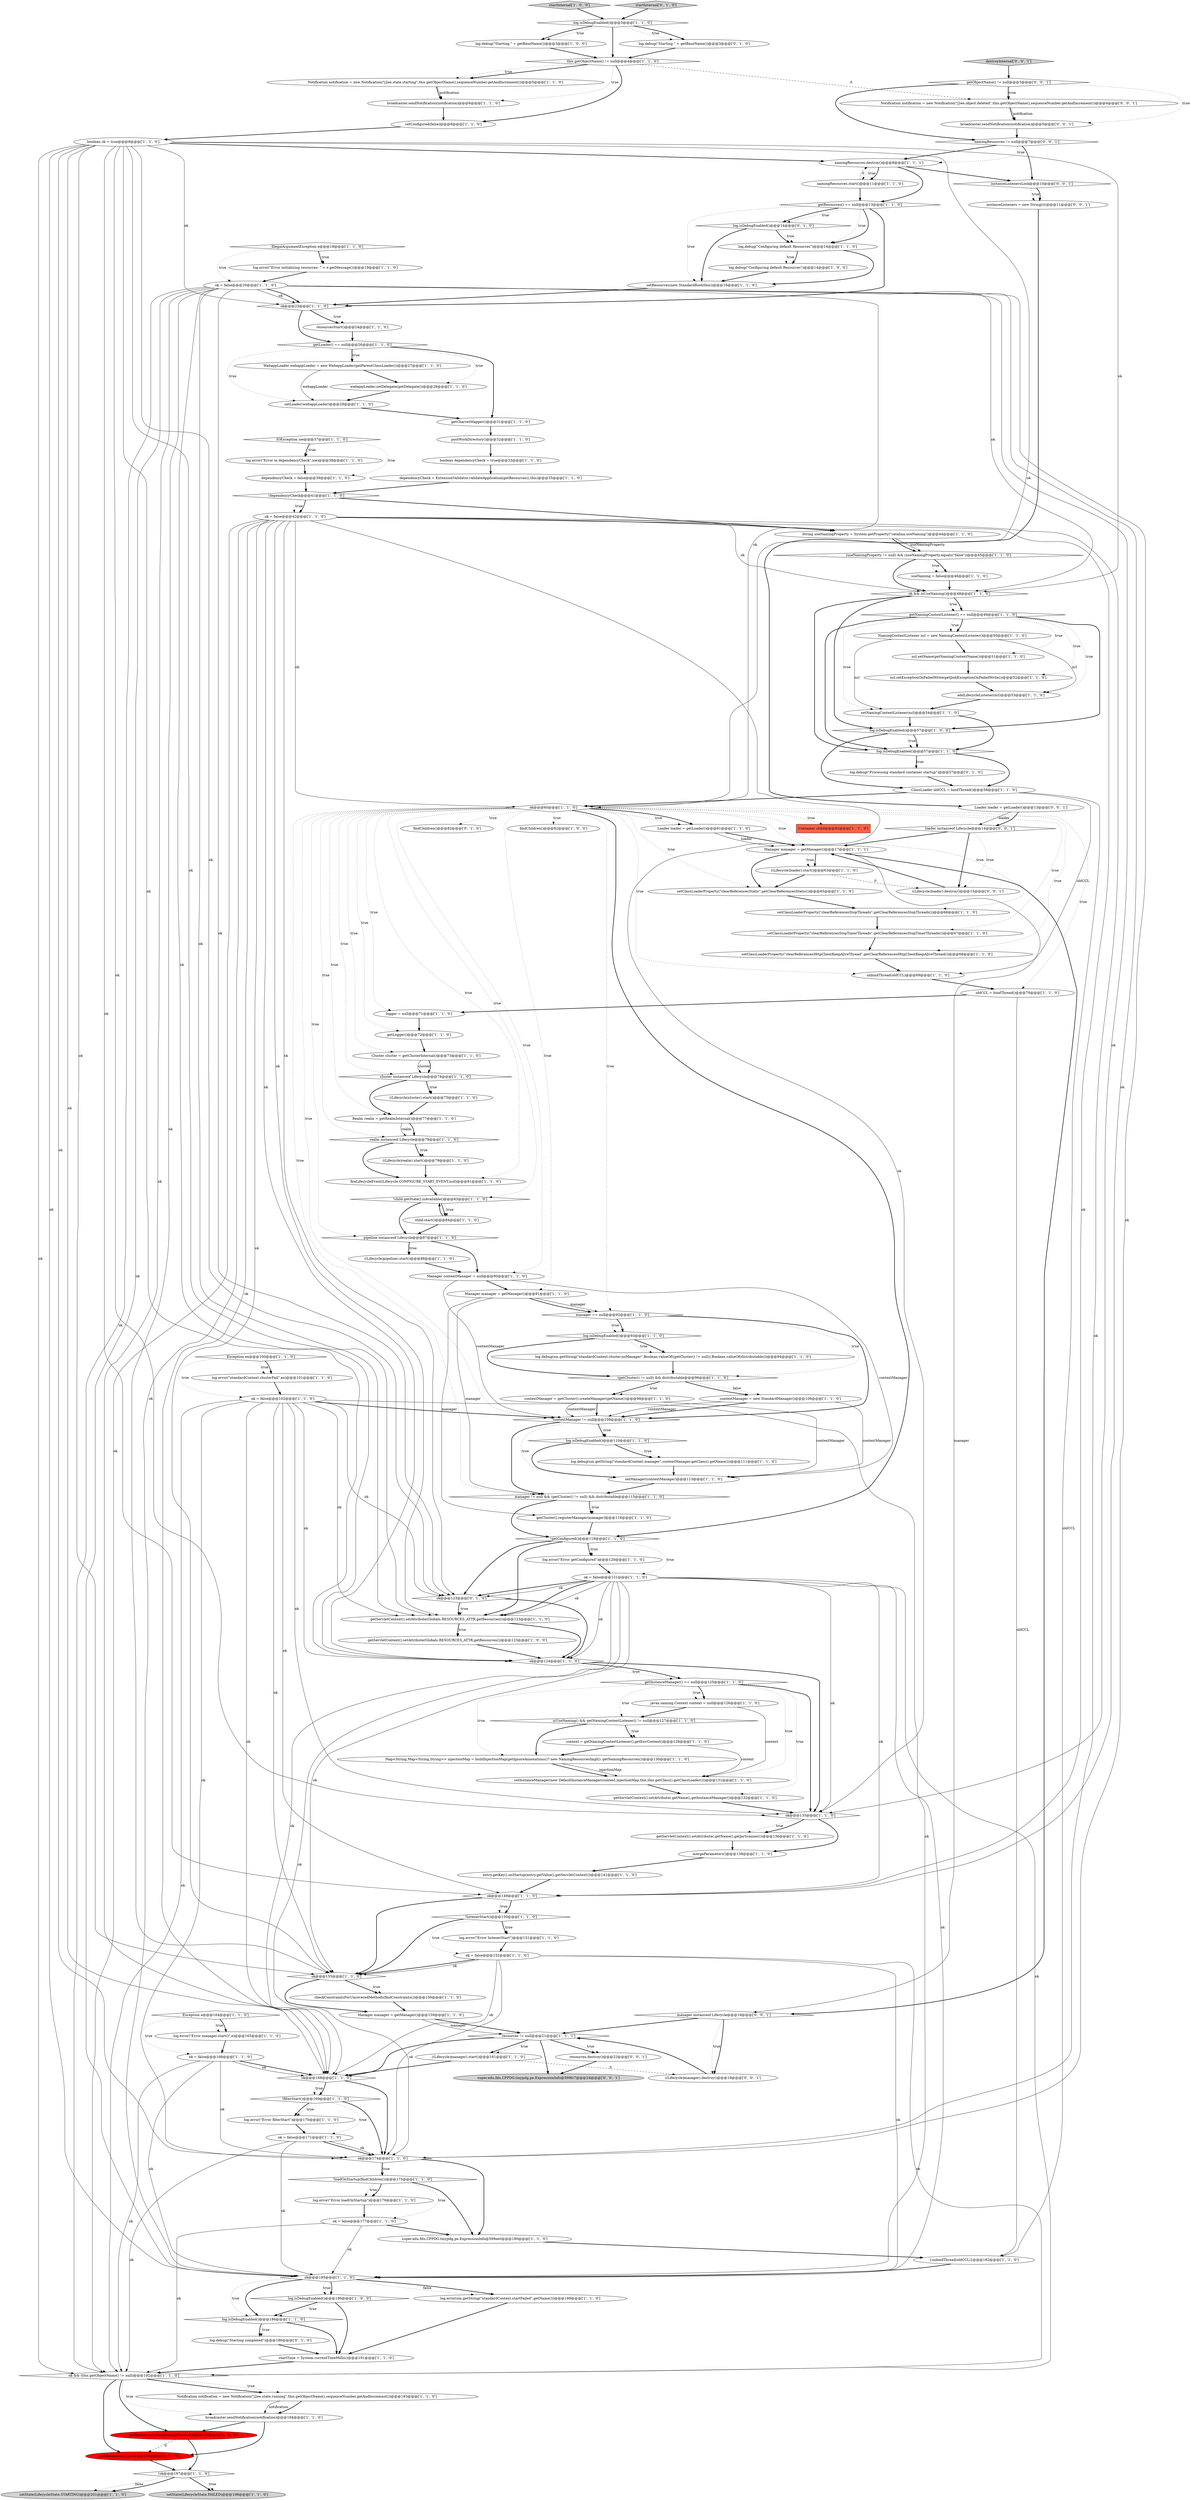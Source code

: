 digraph {
1 [style = filled, label = "log.error(\"Error in dependencyCheck\",ioe)@@@38@@@['1', '1', '0']", fillcolor = white, shape = ellipse image = "AAA0AAABBB1BBB"];
7 [style = filled, label = "ClassLoader oldCCL = bindThread()@@@58@@@['1', '1', '0']", fillcolor = white, shape = ellipse image = "AAA0AAABBB1BBB"];
31 [style = filled, label = "log.debug(\"Starting \" + getBaseName())@@@3@@@['1', '0', '0']", fillcolor = white, shape = ellipse image = "AAA0AAABBB1BBB"];
11 [style = filled, label = "pipeline instanceof Lifecycle@@@87@@@['1', '1', '0']", fillcolor = white, shape = diamond image = "AAA0AAABBB1BBB"];
96 [style = filled, label = "getCharsetMapper()@@@31@@@['1', '1', '0']", fillcolor = white, shape = ellipse image = "AAA0AAABBB1BBB"];
16 [style = filled, label = "ok = false@@@177@@@['1', '1', '0']", fillcolor = white, shape = ellipse image = "AAA0AAABBB1BBB"];
126 [style = filled, label = "log.debug(\"Configuring default Resources\")@@@14@@@['1', '1', '0']", fillcolor = white, shape = ellipse image = "AAA0AAABBB1BBB"];
14 [style = filled, label = "WebappLoader webappLoader = new WebappLoader(getParentClassLoader())@@@27@@@['1', '1', '0']", fillcolor = white, shape = ellipse image = "AAA0AAABBB1BBB"];
99 [style = filled, label = "setClassLoaderProperty(\"clearReferencesStatic\",getClearReferencesStatic())@@@65@@@['1', '1', '0']", fillcolor = white, shape = ellipse image = "AAA0AAABBB1BBB"];
157 [style = filled, label = "((Lifecycle)loader).destroy()@@@15@@@['0', '0', '1']", fillcolor = white, shape = ellipse image = "AAA0AAABBB3BBB"];
130 [style = filled, label = "useNaming = false@@@46@@@['1', '1', '0']", fillcolor = white, shape = ellipse image = "AAA0AAABBB1BBB"];
76 [style = filled, label = "ok@@@23@@@['1', '1', '0']", fillcolor = white, shape = diamond image = "AAA0AAABBB1BBB"];
134 [style = filled, label = "Container child@@@82@@@['1', '1', '0']", fillcolor = tomato, shape = box image = "AAA0AAABBB1BBB"];
159 [style = filled, label = "Loader loader = getLoader()@@@13@@@['0', '0', '1']", fillcolor = white, shape = ellipse image = "AAA0AAABBB3BBB"];
146 [style = filled, label = "((Lifecycle)manager).destroy()@@@19@@@['0', '0', '1']", fillcolor = white, shape = ellipse image = "AAA0AAABBB3BBB"];
113 [style = filled, label = "getInstanceManager() == null@@@125@@@['1', '1', '0']", fillcolor = white, shape = diamond image = "AAA0AAABBB1BBB"];
89 [style = filled, label = "fireLifecycleEvent(Lifecycle.CONFIGURE_START_EVENT,null)@@@81@@@['1', '1', '0']", fillcolor = white, shape = ellipse image = "AAA0AAABBB1BBB"];
102 [style = filled, label = "setInstanceManager(new DefaultInstanceManager(context,injectionMap,this,this.getClass().getClassLoader()))@@@131@@@['1', '1', '0']", fillcolor = white, shape = ellipse image = "AAA0AAABBB1BBB"];
95 [style = filled, label = "javax.naming.Context context = null@@@126@@@['1', '1', '0']", fillcolor = white, shape = ellipse image = "AAA0AAABBB1BBB"];
15 [style = filled, label = "log.error(\"Error listenerStart\")@@@151@@@['1', '1', '0']", fillcolor = white, shape = ellipse image = "AAA0AAABBB1BBB"];
108 [style = filled, label = "setClassLoaderProperty(\"clearReferencesHttpClientKeepAliveThread\",getClearReferencesHttpClientKeepAliveThread())@@@68@@@['1', '1', '0']", fillcolor = white, shape = ellipse image = "AAA0AAABBB1BBB"];
59 [style = filled, label = "ok@@@174@@@['1', '1', '0']", fillcolor = white, shape = diamond image = "AAA0AAABBB1BBB"];
68 [style = filled, label = "log.error(\"Error getConfigured\")@@@120@@@['1', '1', '0']", fillcolor = white, shape = ellipse image = "AAA0AAABBB1BBB"];
92 [style = filled, label = "getCluster().registerManager(manager)@@@116@@@['1', '1', '0']", fillcolor = white, shape = ellipse image = "AAA0AAABBB1BBB"];
91 [style = filled, label = "ok = false@@@20@@@['1', '1', '0']", fillcolor = white, shape = ellipse image = "AAA0AAABBB1BBB"];
18 [style = filled, label = "((Lifecycle)manager).start()@@@161@@@['1', '1', '0']", fillcolor = white, shape = ellipse image = "AAA0AAABBB1BBB"];
45 [style = filled, label = "cluster instanceof Lifecycle@@@74@@@['1', '1', '0']", fillcolor = white, shape = diamond image = "AAA0AAABBB1BBB"];
137 [style = filled, label = "Manager contextManager = null@@@90@@@['1', '1', '0']", fillcolor = white, shape = ellipse image = "AAA0AAABBB1BBB"];
112 [style = filled, label = "startTime = System.currentTimeMillis()@@@191@@@['1', '1', '0']", fillcolor = white, shape = ellipse image = "AAA0AAABBB1BBB"];
39 [style = filled, label = "String useNamingProperty = System.getProperty(\"catalina.useNaming\")@@@44@@@['1', '1', '0']", fillcolor = white, shape = ellipse image = "AAA0AAABBB1BBB"];
98 [style = filled, label = "broadcaster.sendNotification(notification)@@@6@@@['1', '1', '0']", fillcolor = white, shape = ellipse image = "AAA0AAABBB1BBB"];
79 [style = filled, label = "ncl.setExceptionOnFailedWrite(getJndiExceptionOnFailedWrite())@@@52@@@['1', '1', '0']", fillcolor = white, shape = ellipse image = "AAA0AAABBB1BBB"];
84 [style = filled, label = "postWorkDirectory()@@@32@@@['1', '1', '0']", fillcolor = white, shape = ellipse image = "AAA0AAABBB1BBB"];
129 [style = filled, label = "addLifecycleListener(ncl)@@@53@@@['1', '1', '0']", fillcolor = white, shape = ellipse image = "AAA0AAABBB1BBB"];
81 [style = filled, label = "IllegalArgumentException e@@@18@@@['1', '1', '0']", fillcolor = white, shape = diamond image = "AAA0AAABBB1BBB"];
66 [style = filled, label = "log.isDebugEnabled()@@@110@@@['1', '1', '0']", fillcolor = white, shape = diamond image = "AAA0AAABBB1BBB"];
9 [style = filled, label = "setState(LifecycleState.STARTING)@@@201@@@['1', '1', '0']", fillcolor = lightgray, shape = ellipse image = "AAA0AAABBB1BBB"];
142 [style = filled, label = "log.isDebugEnabled()@@@14@@@['0', '1', '0']", fillcolor = white, shape = diamond image = "AAA0AAABBB2BBB"];
115 [style = filled, label = "log.isDebugEnabled()@@@93@@@['1', '1', '0']", fillcolor = white, shape = diamond image = "AAA0AAABBB1BBB"];
143 [style = filled, label = "ok@@@123@@@['0', '1', '0']", fillcolor = white, shape = diamond image = "AAA0AAABBB2BBB"];
111 [style = filled, label = "contextManager = getCluster().createManager(getName())@@@98@@@['1', '1', '0']", fillcolor = white, shape = ellipse image = "AAA0AAABBB1BBB"];
22 [style = filled, label = "ok = false@@@166@@@['1', '1', '0']", fillcolor = white, shape = ellipse image = "AAA0AAABBB1BBB"];
119 [style = filled, label = "ok@@@135@@@['1', '1', '0']", fillcolor = white, shape = diamond image = "AAA0AAABBB1BBB"];
19 [style = filled, label = "setState(LifecycleState.FAILED)@@@198@@@['1', '1', '0']", fillcolor = lightgray, shape = ellipse image = "AAA0AAABBB1BBB"];
121 [style = filled, label = "log.isDebugEnabled()@@@186@@@['1', '1', '0']", fillcolor = white, shape = diamond image = "AAA0AAABBB1BBB"];
60 [style = filled, label = "!dependencyCheck@@@41@@@['1', '1', '0']", fillcolor = white, shape = diamond image = "AAA0AAABBB1BBB"];
147 [style = filled, label = "super.edu.fdu.CPPDG.tinypdg.pe.ExpressionInfo@599fc7@@@24@@@['0', '0', '1']", fillcolor = lightgray, shape = ellipse image = "AAA0AAABBB3BBB"];
53 [style = filled, label = "setClassLoaderProperty(\"clearReferencesStopThreads\",getClearReferencesStopThreads())@@@66@@@['1', '1', '0']", fillcolor = white, shape = ellipse image = "AAA0AAABBB1BBB"];
33 [style = filled, label = "manager == null@@@92@@@['1', '1', '0']", fillcolor = white, shape = diamond image = "AAA0AAABBB1BBB"];
94 [style = filled, label = "setResources(new StandardRoot(this))@@@16@@@['1', '1', '0']", fillcolor = white, shape = ellipse image = "AAA0AAABBB1BBB"];
152 [style = filled, label = "instanceListenersLock@@@10@@@['0', '0', '1']", fillcolor = white, shape = diamond image = "AAA0AAABBB3BBB"];
116 [style = filled, label = "super.edu.fdu.CPPDG.tinypdg.pe.ExpressionInfo@599ee0@@@180@@@['1', '1', '0']", fillcolor = white, shape = ellipse image = "AAA0AAABBB1BBB"];
48 [style = filled, label = "ok && (this.getObjectName() != null)@@@192@@@['1', '1', '0']", fillcolor = white, shape = diamond image = "AAA0AAABBB1BBB"];
36 [style = filled, label = "Manager manager = getManager()@@@91@@@['1', '1', '0']", fillcolor = white, shape = ellipse image = "AAA0AAABBB1BBB"];
40 [style = filled, label = "((Lifecycle)loader).start()@@@63@@@['1', '1', '0']", fillcolor = white, shape = ellipse image = "AAA0AAABBB1BBB"];
26 [style = filled, label = "Notification notification = new Notification(\"j2ee.state.running\",this.getObjectName(),sequenceNumber.getAndIncrement())@@@193@@@['1', '1', '0']", fillcolor = white, shape = ellipse image = "AAA0AAABBB1BBB"];
127 [style = filled, label = "Exception ex@@@100@@@['1', '1', '0']", fillcolor = white, shape = diamond image = "AAA0AAABBB1BBB"];
148 [style = filled, label = "loader instanceof Lifecycle@@@14@@@['0', '0', '1']", fillcolor = white, shape = diamond image = "AAA0AAABBB3BBB"];
107 [style = filled, label = "manager != null && (getCluster() != null) && distributable@@@115@@@['1', '1', '0']", fillcolor = white, shape = diamond image = "AAA0AAABBB1BBB"];
133 [style = filled, label = "Notification notification = new Notification(\"j2ee.state.starting\",this.getObjectName(),sequenceNumber.getAndIncrement())@@@5@@@['1', '1', '0']", fillcolor = white, shape = ellipse image = "AAA0AAABBB1BBB"];
43 [style = filled, label = "!loadOnStartup(findChildren())@@@175@@@['1', '1', '0']", fillcolor = white, shape = diamond image = "AAA0AAABBB1BBB"];
78 [style = filled, label = "ok = false@@@121@@@['1', '1', '0']", fillcolor = white, shape = ellipse image = "AAA0AAABBB1BBB"];
27 [style = filled, label = "this.getObjectName() != null@@@4@@@['1', '1', '0']", fillcolor = white, shape = diamond image = "AAA0AAABBB1BBB"];
63 [style = filled, label = "log.debug(\"Configuring default Resources\")@@@14@@@['1', '0', '0']", fillcolor = white, shape = ellipse image = "AAA0AAABBB1BBB"];
122 [style = filled, label = "boolean dependencyCheck = true@@@33@@@['1', '1', '0']", fillcolor = white, shape = ellipse image = "AAA0AAABBB1BBB"];
154 [style = filled, label = "broadcaster.sendNotification(notification)@@@5@@@['0', '0', '1']", fillcolor = white, shape = ellipse image = "AAA0AAABBB3BBB"];
32 [style = filled, label = "Realm realm = getRealmInternal()@@@77@@@['1', '1', '0']", fillcolor = white, shape = ellipse image = "AAA0AAABBB1BBB"];
97 [style = filled, label = "ok@@@155@@@['1', '1', '0']", fillcolor = white, shape = diamond image = "AAA0AAABBB1BBB"];
132 [style = filled, label = "!child.getState().isAvailable()@@@83@@@['1', '1', '0']", fillcolor = white, shape = diamond image = "AAA0AAABBB1BBB"];
83 [style = filled, label = "boolean ok = true@@@9@@@['1', '1', '0']", fillcolor = white, shape = ellipse image = "AAA0AAABBB1BBB"];
10 [style = filled, label = "((Lifecycle)realm).start()@@@79@@@['1', '1', '0']", fillcolor = white, shape = ellipse image = "AAA0AAABBB1BBB"];
12 [style = filled, label = "!filterStart()@@@169@@@['1', '1', '0']", fillcolor = white, shape = diamond image = "AAA0AAABBB1BBB"];
135 [style = filled, label = "getLogger()@@@72@@@['1', '1', '0']", fillcolor = white, shape = ellipse image = "AAA0AAABBB1BBB"];
6 [style = filled, label = "getNamingContextListener() == null@@@49@@@['1', '1', '0']", fillcolor = white, shape = diamond image = "AAA0AAABBB1BBB"];
3 [style = filled, label = "startInternal['1', '0', '0']", fillcolor = lightgray, shape = diamond image = "AAA0AAABBB1BBB"];
155 [style = filled, label = "getObjectName() != null@@@3@@@['0', '0', '1']", fillcolor = white, shape = diamond image = "AAA0AAABBB3BBB"];
86 [style = filled, label = "log.error(\"Error manager.start()\",e)@@@165@@@['1', '1', '0']", fillcolor = white, shape = ellipse image = "AAA0AAABBB1BBB"];
23 [style = filled, label = "ok@@@168@@@['1', '1', '0']", fillcolor = white, shape = diamond image = "AAA0AAABBB1BBB"];
158 [style = filled, label = "resources.destroy()@@@22@@@['0', '0', '1']", fillcolor = white, shape = ellipse image = "AAA0AAABBB3BBB"];
75 [style = filled, label = "Map<String,Map<String,String>> injectionMap = buildInjectionMap(getIgnoreAnnotations()? new NamingResourcesImpl(): getNamingResources())@@@130@@@['1', '1', '0']", fillcolor = white, shape = ellipse image = "AAA0AAABBB1BBB"];
93 [style = filled, label = "ok = false@@@42@@@['1', '1', '0']", fillcolor = white, shape = ellipse image = "AAA0AAABBB1BBB"];
117 [style = filled, label = "log.error(sm.getString(\"standardContext.startFailed\",getName()))@@@189@@@['1', '1', '0']", fillcolor = white, shape = ellipse image = "AAA0AAABBB1BBB"];
17 [style = filled, label = "getLoader() == null@@@26@@@['1', '1', '0']", fillcolor = white, shape = diamond image = "AAA0AAABBB1BBB"];
28 [style = filled, label = "((Lifecycle)pipeline).start()@@@88@@@['1', '1', '0']", fillcolor = white, shape = ellipse image = "AAA0AAABBB1BBB"];
50 [style = filled, label = "IOException ioe@@@37@@@['1', '1', '0']", fillcolor = white, shape = diamond image = "AAA0AAABBB1BBB"];
67 [style = filled, label = "Manager manager = getManager()@@@17@@@['1', '1', '1']", fillcolor = white, shape = ellipse image = "AAA0AAABBB1BBB"];
44 [style = filled, label = "((Lifecycle)cluster).start()@@@75@@@['1', '1', '0']", fillcolor = white, shape = ellipse image = "AAA0AAABBB1BBB"];
5 [style = filled, label = "log.error(\"Error filterStart\")@@@170@@@['1', '1', '0']", fillcolor = white, shape = ellipse image = "AAA0AAABBB1BBB"];
118 [style = filled, label = "contextManager = new StandardManager()@@@106@@@['1', '1', '0']", fillcolor = white, shape = ellipse image = "AAA0AAABBB1BBB"];
49 [style = filled, label = "ok = false@@@102@@@['1', '1', '0']", fillcolor = white, shape = ellipse image = "AAA0AAABBB1BBB"];
131 [style = filled, label = "namingResources.destroy()@@@8@@@['1', '1', '1']", fillcolor = white, shape = ellipse image = "AAA0AAABBB1BBB"];
56 [style = filled, label = "getServletContext().setAttribute(Globals.RESOURCES_ATTR,getResources())@@@123@@@['1', '1', '0']", fillcolor = white, shape = ellipse image = "AAA0AAABBB1BBB"];
35 [style = filled, label = "dependencyCheck = false@@@39@@@['1', '1', '0']", fillcolor = white, shape = ellipse image = "AAA0AAABBB1BBB"];
65 [style = filled, label = "ok@@@60@@@['1', '1', '0']", fillcolor = white, shape = diamond image = "AAA0AAABBB1BBB"];
140 [style = filled, label = "findChildren()@@@82@@@['0', '1', '0']", fillcolor = white, shape = ellipse image = "AAA0AAABBB2BBB"];
77 [style = filled, label = "NamingContextListener ncl = new NamingContextListener()@@@50@@@['1', '1', '0']", fillcolor = white, shape = ellipse image = "AAA0AAABBB1BBB"];
87 [style = filled, label = "{unbindThread(oldCCL)}@@@182@@@['1', '1', '0']", fillcolor = white, shape = ellipse image = "AAA0AAABBB1BBB"];
13 [style = filled, label = "getServletContext().setAttribute(Globals.RESOURCES_ATTR,getResources())@@@123@@@['1', '0', '0']", fillcolor = white, shape = ellipse image = "AAA0AAABBB1BBB"];
101 [style = filled, label = "context = getNamingContextListener().getEnvContext()@@@128@@@['1', '1', '0']", fillcolor = white, shape = ellipse image = "AAA0AAABBB1BBB"];
88 [style = filled, label = "log.error(\"Error loadOnStartup\")@@@176@@@['1', '1', '0']", fillcolor = white, shape = ellipse image = "AAA0AAABBB1BBB"];
100 [style = filled, label = "log.debug(sm.getString(\"standardContext.manager\",contextManager.getClass().getName()))@@@111@@@['1', '1', '0']", fillcolor = white, shape = ellipse image = "AAA0AAABBB1BBB"];
71 [style = filled, label = "ok@@@185@@@['1', '1', '0']", fillcolor = white, shape = diamond image = "AAA0AAABBB1BBB"];
30 [style = filled, label = "Cluster cluster = getClusterInternal()@@@73@@@['1', '1', '0']", fillcolor = white, shape = ellipse image = "AAA0AAABBB1BBB"];
149 [style = filled, label = "Notification notification = new Notification(\"j2ee.object.deleted\",this.getObjectName(),sequenceNumber.getAndIncrement())@@@4@@@['0', '0', '1']", fillcolor = white, shape = ellipse image = "AAA0AAABBB3BBB"];
145 [style = filled, label = "log.debug(\"Starting \" + getBaseName())@@@3@@@['0', '1', '0']", fillcolor = white, shape = ellipse image = "AAA0AAABBB2BBB"];
25 [style = filled, label = "setNamingContextListener(ncl)@@@54@@@['1', '1', '0']", fillcolor = white, shape = ellipse image = "AAA0AAABBB1BBB"];
104 [style = filled, label = "broadcaster.sendNotification(notification)@@@194@@@['1', '1', '0']", fillcolor = white, shape = ellipse image = "AAA0AAABBB1BBB"];
34 [style = filled, label = "!ok@@@197@@@['1', '1', '0']", fillcolor = white, shape = diamond image = "AAA0AAABBB1BBB"];
106 [style = filled, label = "ok@@@124@@@['1', '1', '0']", fillcolor = white, shape = diamond image = "AAA0AAABBB1BBB"];
141 [style = filled, label = "startInternal['0', '1', '0']", fillcolor = lightgray, shape = diamond image = "AAA0AAABBB2BBB"];
72 [style = filled, label = "dependencyCheck = ExtensionValidator.validateApplication(getResources(),this)@@@35@@@['1', '1', '0']", fillcolor = white, shape = ellipse image = "AAA0AAABBB1BBB"];
42 [style = filled, label = "log.error(\"Error initializing resources: \" + e.getMessage())@@@19@@@['1', '1', '0']", fillcolor = white, shape = ellipse image = "AAA0AAABBB1BBB"];
41 [style = filled, label = "findChildren()@@@82@@@['1', '0', '0']", fillcolor = white, shape = ellipse image = "AAA0AAABBB1BBB"];
114 [style = filled, label = "realm instanceof Lifecycle@@@78@@@['1', '1', '0']", fillcolor = white, shape = diamond image = "AAA0AAABBB1BBB"];
61 [style = filled, label = "ok = false@@@152@@@['1', '1', '0']", fillcolor = white, shape = ellipse image = "AAA0AAABBB1BBB"];
82 [style = filled, label = "logger = null@@@71@@@['1', '1', '0']", fillcolor = white, shape = ellipse image = "AAA0AAABBB1BBB"];
2 [style = filled, label = "Exception e@@@164@@@['1', '1', '0']", fillcolor = white, shape = diamond image = "AAA0AAABBB1BBB"];
151 [style = filled, label = "instanceListeners = new String((((@@@11@@@['0', '0', '1']", fillcolor = white, shape = ellipse image = "AAA0AAABBB3BBB"];
156 [style = filled, label = "namingResources != null@@@7@@@['0', '0', '1']", fillcolor = white, shape = diamond image = "AAA0AAABBB3BBB"];
120 [style = filled, label = "entry.getKey().onStartup(entry.getValue(),getServletContext())@@@141@@@['1', '1', '0']", fillcolor = white, shape = ellipse image = "AAA0AAABBB1BBB"];
29 [style = filled, label = "log.isDebugEnabled()@@@186@@@['1', '0', '0']", fillcolor = white, shape = diamond image = "AAA0AAABBB1BBB"];
90 [style = filled, label = "setManager(contextManager)@@@113@@@['1', '1', '0']", fillcolor = white, shape = ellipse image = "AAA0AAABBB1BBB"];
125 [style = filled, label = "getResources() == null@@@13@@@['1', '1', '0']", fillcolor = white, shape = diamond image = "AAA0AAABBB1BBB"];
46 [style = filled, label = "resources != null@@@21@@@['1', '1', '1']", fillcolor = white, shape = diamond image = "AAA0AAABBB1BBB"];
58 [style = filled, label = "ok = false@@@171@@@['1', '1', '0']", fillcolor = white, shape = ellipse image = "AAA0AAABBB1BBB"];
69 [style = filled, label = "Manager manager = getManager()@@@159@@@['1', '1', '0']", fillcolor = white, shape = ellipse image = "AAA0AAABBB1BBB"];
38 [style = filled, label = "contextManager != null@@@109@@@['1', '1', '0']", fillcolor = white, shape = diamond image = "AAA0AAABBB1BBB"];
139 [style = filled, label = "log.debug(\"Processing standard container startup\")@@@57@@@['0', '1', '0']", fillcolor = white, shape = ellipse image = "AAA0AAABBB2BBB"];
138 [style = filled, label = "log.debug(\"Starting completed\")@@@186@@@['0', '1', '0']", fillcolor = white, shape = ellipse image = "AAA0AAABBB2BBB"];
8 [style = filled, label = "log.debug(sm.getString(\"standardContext.cluster.noManager\",Boolean.valueOf((getCluster() != null)),Boolean.valueOf(distributable)))@@@94@@@['1', '1', '0']", fillcolor = white, shape = ellipse image = "AAA0AAABBB1BBB"];
55 [style = filled, label = "(useNamingProperty != null) && (useNamingProperty.equals(\"false\"))@@@45@@@['1', '1', '0']", fillcolor = white, shape = diamond image = "AAA0AAABBB1BBB"];
80 [style = filled, label = "setClassLoaderProperty(\"clearReferencesStopTimerThreads\",getClearReferencesStopTimerThreads())@@@67@@@['1', '1', '0']", fillcolor = white, shape = ellipse image = "AAA0AAABBB1BBB"];
110 [style = filled, label = "namingResources.start()@@@11@@@['1', '1', '0']", fillcolor = white, shape = ellipse image = "AAA0AAABBB1BBB"];
47 [style = filled, label = "isUseNaming() && getNamingContextListener() != null@@@127@@@['1', '1', '0']", fillcolor = white, shape = diamond image = "AAA0AAABBB1BBB"];
109 [style = filled, label = "!getConfigured()@@@119@@@['1', '1', '0']", fillcolor = white, shape = diamond image = "AAA0AAABBB1BBB"];
124 [style = filled, label = "log.error(\"standardContext.clusterFail\",ex)@@@101@@@['1', '1', '0']", fillcolor = white, shape = ellipse image = "AAA0AAABBB1BBB"];
51 [style = filled, label = "checkConstraintsForUncoveredMethods(findConstraints())@@@156@@@['1', '1', '0']", fillcolor = white, shape = ellipse image = "AAA0AAABBB1BBB"];
150 [style = filled, label = "manager instanceof Lifecycle@@@18@@@['0', '0', '1']", fillcolor = white, shape = diamond image = "AAA0AAABBB3BBB"];
73 [style = filled, label = "setLoader(webappLoader)@@@29@@@['1', '1', '0']", fillcolor = white, shape = ellipse image = "AAA0AAABBB1BBB"];
52 [style = filled, label = "log.isDebugEnabled()@@@57@@@['1', '1', '0']", fillcolor = white, shape = diamond image = "AAA0AAABBB1BBB"];
144 [style = filled, label = "getResources().gc()@@@196@@@['0', '1', '0']", fillcolor = red, shape = ellipse image = "AAA1AAABBB2BBB"];
103 [style = filled, label = "getServletContext().setAttribute(.getName(),getJarScanner())@@@136@@@['1', '1', '0']", fillcolor = white, shape = ellipse image = "AAA0AAABBB1BBB"];
128 [style = filled, label = "ok && isUseNaming()@@@48@@@['1', '1', '0']", fillcolor = white, shape = diamond image = "AAA0AAABBB1BBB"];
70 [style = filled, label = "mergeParameters()@@@138@@@['1', '1', '0']", fillcolor = white, shape = ellipse image = "AAA0AAABBB1BBB"];
85 [style = filled, label = "!listenerStart()@@@150@@@['1', '1', '0']", fillcolor = white, shape = diamond image = "AAA0AAABBB1BBB"];
20 [style = filled, label = "resourcesStart()@@@24@@@['1', '1', '0']", fillcolor = white, shape = ellipse image = "AAA0AAABBB1BBB"];
4 [style = filled, label = "unbindThread(oldCCL)@@@69@@@['1', '1', '0']", fillcolor = white, shape = ellipse image = "AAA0AAABBB1BBB"];
74 [style = filled, label = "child.start()@@@84@@@['1', '1', '0']", fillcolor = white, shape = ellipse image = "AAA0AAABBB1BBB"];
0 [style = filled, label = "getResources().backgroundProcess()@@@196@@@['1', '0', '0']", fillcolor = red, shape = ellipse image = "AAA1AAABBB1BBB"];
54 [style = filled, label = "(getCluster() != null) && distributable@@@96@@@['1', '1', '0']", fillcolor = white, shape = diamond image = "AAA0AAABBB1BBB"];
105 [style = filled, label = "ncl.setName(getNamingContextName())@@@51@@@['1', '1', '0']", fillcolor = white, shape = ellipse image = "AAA0AAABBB1BBB"];
64 [style = filled, label = "Loader loader = getLoader()@@@61@@@['1', '1', '0']", fillcolor = white, shape = ellipse image = "AAA0AAABBB1BBB"];
21 [style = filled, label = "log.isDebugEnabled()@@@57@@@['1', '0', '0']", fillcolor = white, shape = diamond image = "AAA0AAABBB1BBB"];
24 [style = filled, label = "setConfigured(false)@@@8@@@['1', '1', '0']", fillcolor = white, shape = ellipse image = "AAA0AAABBB1BBB"];
62 [style = filled, label = "webappLoader.setDelegate(getDelegate())@@@28@@@['1', '1', '0']", fillcolor = white, shape = ellipse image = "AAA0AAABBB1BBB"];
123 [style = filled, label = "getServletContext().setAttribute(.getName(),getInstanceManager())@@@132@@@['1', '1', '0']", fillcolor = white, shape = ellipse image = "AAA0AAABBB1BBB"];
57 [style = filled, label = "ok@@@149@@@['1', '1', '0']", fillcolor = white, shape = diamond image = "AAA0AAABBB1BBB"];
136 [style = filled, label = "log.isDebugEnabled()@@@3@@@['1', '1', '0']", fillcolor = white, shape = diamond image = "AAA0AAABBB1BBB"];
153 [style = filled, label = "destroyInternal['0', '0', '1']", fillcolor = lightgray, shape = diamond image = "AAA0AAABBB3BBB"];
37 [style = filled, label = "oldCCL = bindThread()@@@70@@@['1', '1', '0']", fillcolor = white, shape = ellipse image = "AAA0AAABBB1BBB"];
75->102 [style = solid, label="injectionMap"];
155->149 [style = dotted, label="true"];
93->56 [style = solid, label="ok"];
25->52 [style = bold, label=""];
2->22 [style = dotted, label="true"];
15->61 [style = bold, label=""];
154->156 [style = bold, label=""];
119->70 [style = bold, label=""];
139->7 [style = bold, label=""];
99->53 [style = bold, label=""];
17->14 [style = dotted, label="true"];
62->73 [style = bold, label=""];
91->119 [style = solid, label="ok"];
155->156 [style = bold, label=""];
76->17 [style = bold, label=""];
82->135 [style = bold, label=""];
22->59 [style = solid, label="ok"];
74->132 [style = bold, label=""];
36->107 [style = solid, label="manager"];
125->126 [style = dotted, label="true"];
65->36 [style = dotted, label="true"];
65->80 [style = dotted, label="true"];
12->58 [style = dotted, label="true"];
16->116 [style = bold, label=""];
65->37 [style = dotted, label="true"];
26->104 [style = bold, label=""];
65->107 [style = dotted, label="true"];
71->29 [style = bold, label=""];
83->97 [style = solid, label="ok"];
83->23 [style = solid, label="ok"];
91->71 [style = solid, label="ok"];
33->115 [style = bold, label=""];
2->86 [style = dotted, label="true"];
148->157 [style = bold, label=""];
121->138 [style = bold, label=""];
34->19 [style = bold, label=""];
83->76 [style = solid, label="ok"];
131->110 [style = dotted, label="true"];
125->142 [style = dotted, label="true"];
1->35 [style = bold, label=""];
125->76 [style = bold, label=""];
107->92 [style = dotted, label="true"];
67->150 [style = solid, label="manager"];
132->74 [style = bold, label=""];
116->87 [style = bold, label=""];
79->129 [style = bold, label=""];
65->109 [style = bold, label=""];
3->136 [style = bold, label=""];
83->71 [style = solid, label="ok"];
18->146 [style = dashed, label="0"];
17->96 [style = bold, label=""];
2->86 [style = bold, label=""];
49->143 [style = solid, label="ok"];
55->130 [style = dotted, label="true"];
143->56 [style = bold, label=""];
49->56 [style = solid, label="ok"];
61->48 [style = solid, label="ok"];
67->40 [style = bold, label=""];
78->143 [style = solid, label="ok"];
38->107 [style = bold, label=""];
109->68 [style = bold, label=""];
81->91 [style = dotted, label="true"];
85->97 [style = bold, label=""];
6->77 [style = bold, label=""];
113->102 [style = dotted, label="true"];
46->18 [style = bold, label=""];
71->29 [style = dotted, label="true"];
56->13 [style = dotted, label="true"];
80->108 [style = bold, label=""];
93->143 [style = solid, label="ok"];
127->124 [style = dotted, label="true"];
53->80 [style = bold, label=""];
33->54 [style = dotted, label="true"];
137->38 [style = solid, label="contextManager"];
119->103 [style = dotted, label="true"];
93->65 [style = solid, label="ok"];
0->144 [style = dashed, label="0"];
124->49 [style = bold, label=""];
150->46 [style = bold, label=""];
49->48 [style = solid, label="ok"];
7->87 [style = solid, label="oldCCL"];
27->24 [style = bold, label=""];
64->67 [style = bold, label=""];
148->157 [style = dotted, label="true"];
42->91 [style = bold, label=""];
57->97 [style = bold, label=""];
114->10 [style = dotted, label="true"];
113->123 [style = dotted, label="true"];
57->85 [style = bold, label=""];
98->24 [style = bold, label=""];
65->132 [style = dotted, label="true"];
85->61 [style = dotted, label="true"];
20->17 [style = bold, label=""];
61->59 [style = solid, label="ok"];
114->10 [style = bold, label=""];
93->48 [style = solid, label="ok"];
83->131 [style = bold, label=""];
118->38 [style = bold, label=""];
29->121 [style = bold, label=""];
29->112 [style = bold, label=""];
111->90 [style = solid, label="contextManager"];
34->9 [style = dotted, label="false"];
56->106 [style = bold, label=""];
6->105 [style = dotted, label="true"];
7->65 [style = bold, label=""];
27->149 [style = dashed, label="0"];
81->42 [style = bold, label=""];
149->154 [style = solid, label="notification"];
12->5 [style = dotted, label="true"];
71->121 [style = dotted, label="true"];
49->71 [style = solid, label="ok"];
129->25 [style = bold, label=""];
78->56 [style = bold, label=""];
128->6 [style = bold, label=""];
120->57 [style = bold, label=""];
55->128 [style = bold, label=""];
36->92 [style = solid, label="manager"];
34->19 [style = dotted, label="true"];
93->39 [style = bold, label=""];
34->9 [style = bold, label=""];
142->126 [style = dotted, label="true"];
65->108 [style = dotted, label="true"];
12->5 [style = bold, label=""];
65->140 [style = dotted, label="true"];
27->98 [style = dotted, label="true"];
69->46 [style = bold, label=""];
113->75 [style = dotted, label="true"];
115->54 [style = bold, label=""];
126->63 [style = bold, label=""];
85->15 [style = dotted, label="true"];
133->98 [style = bold, label=""];
83->65 [style = solid, label="ok"];
130->128 [style = bold, label=""];
65->82 [style = dotted, label="true"];
14->73 [style = solid, label="webappLoader"];
128->52 [style = bold, label=""];
50->1 [style = dotted, label="true"];
78->119 [style = solid, label="ok"];
68->78 [style = bold, label=""];
58->59 [style = bold, label=""];
93->106 [style = solid, label="ok"];
83->57 [style = solid, label="ok"];
65->114 [style = dotted, label="true"];
49->57 [style = solid, label="ok"];
25->21 [style = bold, label=""];
78->56 [style = solid, label="ok"];
91->56 [style = solid, label="ok"];
11->28 [style = bold, label=""];
61->97 [style = bold, label=""];
78->59 [style = solid, label="ok"];
127->124 [style = bold, label=""];
13->106 [style = bold, label=""];
131->125 [style = bold, label=""];
109->78 [style = dotted, label="true"];
49->119 [style = solid, label="ok"];
49->38 [style = bold, label=""];
115->8 [style = dotted, label="true"];
39->55 [style = solid, label="useNamingProperty"];
22->23 [style = bold, label=""];
104->144 [style = bold, label=""];
93->119 [style = solid, label="ok"];
101->75 [style = bold, label=""];
52->139 [style = bold, label=""];
22->23 [style = solid, label="ok"];
31->27 [style = bold, label=""];
103->70 [style = bold, label=""];
44->32 [style = bold, label=""];
6->25 [style = dotted, label="true"];
74->11 [style = bold, label=""];
78->143 [style = bold, label=""];
54->118 [style = dotted, label="false"];
78->23 [style = solid, label="ok"];
23->59 [style = bold, label=""];
52->139 [style = dotted, label="true"];
156->152 [style = bold, label=""];
91->76 [style = solid, label="ok"];
150->146 [style = dotted, label="true"];
46->158 [style = bold, label=""];
83->143 [style = solid, label="ok"];
106->113 [style = dotted, label="true"];
136->31 [style = dotted, label="true"];
109->143 [style = bold, label=""];
78->97 [style = solid, label="ok"];
107->92 [style = bold, label=""];
48->104 [style = dotted, label="true"];
77->129 [style = solid, label="ncl"];
65->32 [style = dotted, label="true"];
95->102 [style = solid, label="context"];
27->133 [style = bold, label=""];
17->73 [style = dotted, label="true"];
78->106 [style = solid, label="ok"];
46->23 [style = bold, label=""];
73->96 [style = bold, label=""];
114->89 [style = bold, label=""];
47->75 [style = bold, label=""];
32->114 [style = bold, label=""];
153->155 [style = bold, label=""];
127->49 [style = dotted, label="true"];
156->131 [style = dotted, label="true"];
113->47 [style = dotted, label="true"];
152->151 [style = dotted, label="true"];
155->149 [style = bold, label=""];
39->55 [style = bold, label=""];
102->123 [style = bold, label=""];
65->64 [style = bold, label=""];
65->99 [style = dotted, label="true"];
144->34 [style = bold, label=""];
104->0 [style = bold, label=""];
65->134 [style = dotted, label="true"];
48->0 [style = bold, label=""];
6->129 [style = dotted, label="true"];
76->20 [style = bold, label=""];
40->157 [style = dashed, label="0"];
4->37 [style = bold, label=""];
50->1 [style = bold, label=""];
40->99 [style = bold, label=""];
77->25 [style = solid, label="ncl"];
24->83 [style = bold, label=""];
159->148 [style = solid, label="loader"];
95->47 [style = bold, label=""];
113->95 [style = bold, label=""];
47->101 [style = dotted, label="true"];
85->15 [style = bold, label=""];
91->97 [style = solid, label="ok"];
93->23 [style = solid, label="ok"];
94->76 [style = bold, label=""];
109->56 [style = bold, label=""];
67->40 [style = dotted, label="true"];
126->63 [style = dotted, label="true"];
126->94 [style = bold, label=""];
65->38 [style = dotted, label="true"];
141->136 [style = bold, label=""];
46->158 [style = dotted, label="true"];
91->59 [style = solid, label="ok"];
37->82 [style = bold, label=""];
36->33 [style = bold, label=""];
106->113 [style = bold, label=""];
65->53 [style = dotted, label="true"];
110->131 [style = dashed, label="0"];
136->145 [style = bold, label=""];
6->77 [style = dotted, label="true"];
108->4 [style = bold, label=""];
151->159 [style = bold, label=""];
137->36 [style = bold, label=""];
17->14 [style = bold, label=""];
91->106 [style = solid, label="ok"];
145->27 [style = bold, label=""];
69->46 [style = solid, label="manager"];
60->39 [style = bold, label=""];
93->71 [style = solid, label="ok"];
6->79 [style = dotted, label="true"];
83->128 [style = solid, label="ok"];
49->106 [style = solid, label="ok"];
46->147 [style = bold, label=""];
91->23 [style = solid, label="ok"];
112->48 [style = bold, label=""];
70->120 [style = bold, label=""];
29->121 [style = dotted, label="true"];
113->119 [style = bold, label=""];
111->38 [style = bold, label=""];
16->71 [style = solid, label="ok"];
65->41 [style = dotted, label="true"];
0->34 [style = bold, label=""];
97->51 [style = bold, label=""];
65->67 [style = dotted, label="true"];
107->109 [style = bold, label=""];
52->7 [style = bold, label=""];
43->88 [style = dotted, label="true"];
59->43 [style = bold, label=""];
138->112 [style = bold, label=""];
122->72 [style = bold, label=""];
32->114 [style = solid, label="realm"];
18->23 [style = bold, label=""];
38->90 [style = dotted, label="true"];
6->21 [style = bold, label=""];
143->106 [style = bold, label=""];
109->68 [style = dotted, label="true"];
26->104 [style = solid, label="notification"];
60->93 [style = dotted, label="true"];
117->112 [style = bold, label=""];
81->42 [style = dotted, label="true"];
45->44 [style = bold, label=""];
149->154 [style = bold, label=""];
54->111 [style = bold, label=""];
38->66 [style = bold, label=""];
65->45 [style = dotted, label="true"];
146->46 [style = bold, label=""];
65->33 [style = dotted, label="true"];
123->119 [style = bold, label=""];
64->67 [style = solid, label="loader"];
78->48 [style = solid, label="ok"];
8->54 [style = bold, label=""];
118->90 [style = solid, label="contextManager"];
121->138 [style = dotted, label="true"];
118->38 [style = solid, label="contextManager"];
91->143 [style = solid, label="ok"];
136->145 [style = dotted, label="true"];
63->94 [style = bold, label=""];
49->97 [style = solid, label="ok"];
132->74 [style = dotted, label="true"];
93->57 [style = solid, label="ok"];
67->99 [style = bold, label=""];
72->60 [style = bold, label=""];
143->56 [style = dotted, label="true"];
6->52 [style = bold, label=""];
142->94 [style = bold, label=""];
110->125 [style = bold, label=""];
27->133 [style = dotted, label="true"];
155->154 [style = dotted, label="true"];
148->67 [style = bold, label=""];
125->142 [style = bold, label=""];
66->100 [style = dotted, label="true"];
59->43 [style = dotted, label="true"];
96->84 [style = bold, label=""];
89->132 [style = bold, label=""];
12->59 [style = bold, label=""];
78->57 [style = solid, label="ok"];
33->38 [style = bold, label=""];
14->62 [style = bold, label=""];
65->89 [style = dotted, label="true"];
11->137 [style = bold, label=""];
23->12 [style = dotted, label="true"];
128->21 [style = bold, label=""];
66->90 [style = bold, label=""];
54->111 [style = dotted, label="true"];
55->130 [style = bold, label=""];
93->97 [style = solid, label="ok"];
65->64 [style = dotted, label="true"];
83->48 [style = solid, label="ok"];
78->71 [style = solid, label="ok"];
10->89 [style = bold, label=""];
21->52 [style = dotted, label="true"];
136->31 [style = bold, label=""];
105->79 [style = bold, label=""];
115->8 [style = bold, label=""];
21->52 [style = bold, label=""];
61->97 [style = solid, label="ok"];
30->45 [style = solid, label="cluster"];
58->71 [style = solid, label="ok"];
83->119 [style = solid, label="ok"];
16->48 [style = solid, label="ok"];
65->11 [style = dotted, label="true"];
58->48 [style = solid, label="ok"];
111->38 [style = solid, label="contextManager"];
91->65 [style = solid, label="ok"];
48->26 [style = dotted, label="true"];
59->116 [style = bold, label=""];
51->69 [style = bold, label=""];
54->118 [style = bold, label=""];
152->151 [style = bold, label=""];
113->95 [style = dotted, label="true"];
11->28 [style = dotted, label="true"];
67->150 [style = bold, label=""];
83->106 [style = solid, label="ok"];
23->12 [style = bold, label=""];
37->87 [style = solid, label="oldCCL"];
46->18 [style = dotted, label="true"];
71->121 [style = bold, label=""];
43->116 [style = bold, label=""];
61->71 [style = solid, label="ok"];
91->48 [style = solid, label="ok"];
88->16 [style = bold, label=""];
33->115 [style = dotted, label="true"];
45->44 [style = dotted, label="true"];
106->119 [style = bold, label=""];
50->35 [style = dotted, label="true"];
22->48 [style = solid, label="ok"];
65->137 [style = dotted, label="true"];
71->117 [style = dotted, label="false"];
132->11 [style = bold, label=""];
75->102 [style = bold, label=""];
65->30 [style = dotted, label="true"];
157->67 [style = bold, label=""];
56->13 [style = bold, label=""];
93->128 [style = solid, label="ok"];
87->71 [style = bold, label=""];
65->135 [style = dotted, label="true"];
60->93 [style = bold, label=""];
21->7 [style = bold, label=""];
135->30 [style = bold, label=""];
38->66 [style = dotted, label="true"];
136->27 [style = bold, label=""];
71->117 [style = bold, label=""];
22->71 [style = solid, label="ok"];
61->23 [style = solid, label="ok"];
77->105 [style = bold, label=""];
36->33 [style = solid, label="manager"];
150->146 [style = bold, label=""];
86->22 [style = bold, label=""];
45->32 [style = bold, label=""];
97->51 [style = dotted, label="true"];
43->16 [style = dotted, label="true"];
7->4 [style = solid, label="oldCCL"];
83->59 [style = solid, label="ok"];
142->126 [style = bold, label=""];
133->98 [style = solid, label="notification"];
158->147 [style = bold, label=""];
57->85 [style = dotted, label="true"];
100->90 [style = bold, label=""];
48->26 [style = bold, label=""];
49->59 [style = solid, label="ok"];
137->90 [style = solid, label="contextManager"];
28->137 [style = bold, label=""];
125->126 [style = bold, label=""];
131->110 [style = bold, label=""];
90->107 [style = bold, label=""];
43->88 [style = bold, label=""];
5->58 [style = bold, label=""];
91->128 [style = solid, label="ok"];
35->60 [style = bold, label=""];
65->4 [style = dotted, label="true"];
48->144 [style = bold, label=""];
119->103 [style = bold, label=""];
97->69 [style = bold, label=""];
93->59 [style = solid, label="ok"];
66->100 [style = bold, label=""];
58->59 [style = solid, label="ok"];
91->76 [style = bold, label=""];
125->94 [style = dotted, label="true"];
128->6 [style = dotted, label="true"];
47->101 [style = bold, label=""];
76->20 [style = dotted, label="true"];
121->112 [style = bold, label=""];
92->109 [style = bold, label=""];
101->102 [style = solid, label="context"];
159->148 [style = bold, label=""];
17->62 [style = dotted, label="true"];
131->152 [style = bold, label=""];
91->57 [style = solid, label="ok"];
49->23 [style = solid, label="ok"];
83->56 [style = solid, label="ok"];
30->45 [style = bold, label=""];
84->122 [style = bold, label=""];
156->131 [style = bold, label=""];
}

